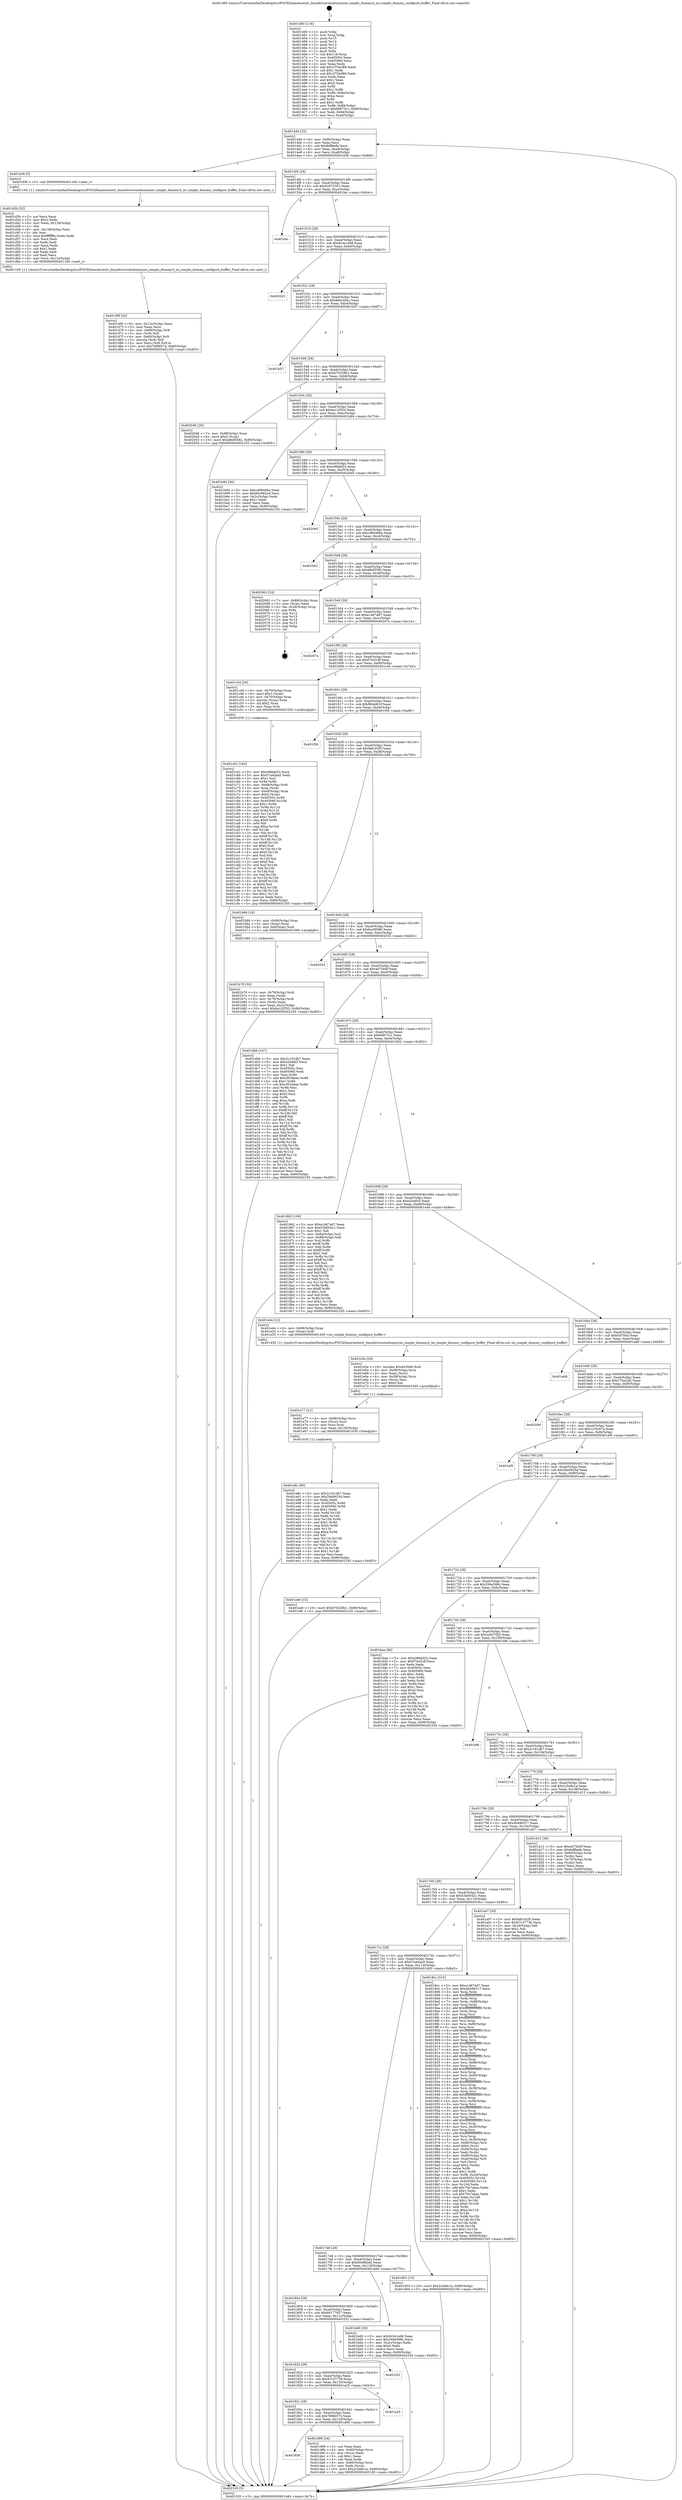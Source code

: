 digraph "0x401460" {
  label = "0x401460 (/mnt/c/Users/mathe/Desktop/tcc/POCII/binaries/extr_linuxdriversiiodummyiio_simple_dummy.h_iio_simple_dummy_configure_buffer_Final-ollvm.out::main(0))"
  labelloc = "t"
  node[shape=record]

  Entry [label="",width=0.3,height=0.3,shape=circle,fillcolor=black,style=filled]
  "0x4014d4" [label="{
     0x4014d4 [32]\l
     | [instrs]\l
     &nbsp;&nbsp;0x4014d4 \<+6\>: mov -0x90(%rbp),%eax\l
     &nbsp;&nbsp;0x4014da \<+2\>: mov %eax,%ecx\l
     &nbsp;&nbsp;0x4014dc \<+6\>: sub $0x8dffaefe,%ecx\l
     &nbsp;&nbsp;0x4014e2 \<+6\>: mov %eax,-0xa4(%rbp)\l
     &nbsp;&nbsp;0x4014e8 \<+6\>: mov %ecx,-0xa8(%rbp)\l
     &nbsp;&nbsp;0x4014ee \<+6\>: je 0000000000401d36 \<main+0x8d6\>\l
  }"]
  "0x401d36" [label="{
     0x401d36 [5]\l
     | [instrs]\l
     &nbsp;&nbsp;0x401d36 \<+5\>: call 0000000000401160 \<next_i\>\l
     | [calls]\l
     &nbsp;&nbsp;0x401160 \{1\} (/mnt/c/Users/mathe/Desktop/tcc/POCII/binaries/extr_linuxdriversiiodummyiio_simple_dummy.h_iio_simple_dummy_configure_buffer_Final-ollvm.out::next_i)\l
  }"]
  "0x4014f4" [label="{
     0x4014f4 [28]\l
     | [instrs]\l
     &nbsp;&nbsp;0x4014f4 \<+5\>: jmp 00000000004014f9 \<main+0x99\>\l
     &nbsp;&nbsp;0x4014f9 \<+6\>: mov -0xa4(%rbp),%eax\l
     &nbsp;&nbsp;0x4014ff \<+5\>: sub $0x92973301,%eax\l
     &nbsp;&nbsp;0x401504 \<+6\>: mov %eax,-0xac(%rbp)\l
     &nbsp;&nbsp;0x40150a \<+6\>: je 0000000000401fac \<main+0xb4c\>\l
  }"]
  Exit [label="",width=0.3,height=0.3,shape=circle,fillcolor=black,style=filled,peripheries=2]
  "0x401fac" [label="{
     0x401fac\l
  }", style=dashed]
  "0x401510" [label="{
     0x401510 [28]\l
     | [instrs]\l
     &nbsp;&nbsp;0x401510 \<+5\>: jmp 0000000000401515 \<main+0xb5\>\l
     &nbsp;&nbsp;0x401515 \<+6\>: mov -0xa4(%rbp),%eax\l
     &nbsp;&nbsp;0x40151b \<+5\>: sub $0x9c3e1e68,%eax\l
     &nbsp;&nbsp;0x401520 \<+6\>: mov %eax,-0xb0(%rbp)\l
     &nbsp;&nbsp;0x401526 \<+6\>: je 0000000000402023 \<main+0xbc3\>\l
  }"]
  "0x401e8c" [label="{
     0x401e8c [90]\l
     | [instrs]\l
     &nbsp;&nbsp;0x401e8c \<+5\>: mov $0x2c161db7,%eax\l
     &nbsp;&nbsp;0x401e91 \<+5\>: mov $0x28a0925d,%esi\l
     &nbsp;&nbsp;0x401e96 \<+2\>: xor %edx,%edx\l
     &nbsp;&nbsp;0x401e98 \<+8\>: mov 0x40505c,%r8d\l
     &nbsp;&nbsp;0x401ea0 \<+8\>: mov 0x405060,%r9d\l
     &nbsp;&nbsp;0x401ea8 \<+3\>: sub $0x1,%edx\l
     &nbsp;&nbsp;0x401eab \<+3\>: mov %r8d,%r10d\l
     &nbsp;&nbsp;0x401eae \<+3\>: add %edx,%r10d\l
     &nbsp;&nbsp;0x401eb1 \<+4\>: imul %r10d,%r8d\l
     &nbsp;&nbsp;0x401eb5 \<+4\>: and $0x1,%r8d\l
     &nbsp;&nbsp;0x401eb9 \<+4\>: cmp $0x0,%r8d\l
     &nbsp;&nbsp;0x401ebd \<+4\>: sete %r11b\l
     &nbsp;&nbsp;0x401ec1 \<+4\>: cmp $0xa,%r9d\l
     &nbsp;&nbsp;0x401ec5 \<+3\>: setl %bl\l
     &nbsp;&nbsp;0x401ec8 \<+3\>: mov %r11b,%r14b\l
     &nbsp;&nbsp;0x401ecb \<+3\>: and %bl,%r14b\l
     &nbsp;&nbsp;0x401ece \<+3\>: xor %bl,%r11b\l
     &nbsp;&nbsp;0x401ed1 \<+3\>: or %r11b,%r14b\l
     &nbsp;&nbsp;0x401ed4 \<+4\>: test $0x1,%r14b\l
     &nbsp;&nbsp;0x401ed8 \<+3\>: cmovne %esi,%eax\l
     &nbsp;&nbsp;0x401edb \<+6\>: mov %eax,-0x90(%rbp)\l
     &nbsp;&nbsp;0x401ee1 \<+5\>: jmp 0000000000402165 \<main+0xd05\>\l
  }"]
  "0x402023" [label="{
     0x402023\l
  }", style=dashed]
  "0x40152c" [label="{
     0x40152c [28]\l
     | [instrs]\l
     &nbsp;&nbsp;0x40152c \<+5\>: jmp 0000000000401531 \<main+0xd1\>\l
     &nbsp;&nbsp;0x401531 \<+6\>: mov -0xa4(%rbp),%eax\l
     &nbsp;&nbsp;0x401537 \<+5\>: sub $0x9ebc29ec,%eax\l
     &nbsp;&nbsp;0x40153c \<+6\>: mov %eax,-0xb4(%rbp)\l
     &nbsp;&nbsp;0x401542 \<+6\>: je 0000000000401b57 \<main+0x6f7\>\l
  }"]
  "0x401e77" [label="{
     0x401e77 [21]\l
     | [instrs]\l
     &nbsp;&nbsp;0x401e77 \<+4\>: mov -0x68(%rbp),%rcx\l
     &nbsp;&nbsp;0x401e7b \<+3\>: mov (%rcx),%rcx\l
     &nbsp;&nbsp;0x401e7e \<+3\>: mov %rcx,%rdi\l
     &nbsp;&nbsp;0x401e81 \<+6\>: mov %eax,-0x130(%rbp)\l
     &nbsp;&nbsp;0x401e87 \<+5\>: call 0000000000401030 \<free@plt\>\l
     | [calls]\l
     &nbsp;&nbsp;0x401030 \{1\} (unknown)\l
  }"]
  "0x401b57" [label="{
     0x401b57\l
  }", style=dashed]
  "0x401548" [label="{
     0x401548 [28]\l
     | [instrs]\l
     &nbsp;&nbsp;0x401548 \<+5\>: jmp 000000000040154d \<main+0xed\>\l
     &nbsp;&nbsp;0x40154d \<+6\>: mov -0xa4(%rbp),%eax\l
     &nbsp;&nbsp;0x401553 \<+5\>: sub $0xb70329b1,%eax\l
     &nbsp;&nbsp;0x401558 \<+6\>: mov %eax,-0xb8(%rbp)\l
     &nbsp;&nbsp;0x40155e \<+6\>: je 0000000000402046 \<main+0xbe6\>\l
  }"]
  "0x401e5a" [label="{
     0x401e5a [29]\l
     | [instrs]\l
     &nbsp;&nbsp;0x401e5a \<+10\>: movabs $0x4030d6,%rdi\l
     &nbsp;&nbsp;0x401e64 \<+4\>: mov -0x58(%rbp),%rcx\l
     &nbsp;&nbsp;0x401e68 \<+2\>: mov %eax,(%rcx)\l
     &nbsp;&nbsp;0x401e6a \<+4\>: mov -0x58(%rbp),%rcx\l
     &nbsp;&nbsp;0x401e6e \<+2\>: mov (%rcx),%esi\l
     &nbsp;&nbsp;0x401e70 \<+2\>: mov $0x0,%al\l
     &nbsp;&nbsp;0x401e72 \<+5\>: call 0000000000401040 \<printf@plt\>\l
     | [calls]\l
     &nbsp;&nbsp;0x401040 \{1\} (unknown)\l
  }"]
  "0x402046" [label="{
     0x402046 [28]\l
     | [instrs]\l
     &nbsp;&nbsp;0x402046 \<+7\>: mov -0x88(%rbp),%rax\l
     &nbsp;&nbsp;0x40204d \<+6\>: movl $0x0,(%rax)\l
     &nbsp;&nbsp;0x402053 \<+10\>: movl $0xd8ef5582,-0x90(%rbp)\l
     &nbsp;&nbsp;0x40205d \<+5\>: jmp 0000000000402165 \<main+0xd05\>\l
  }"]
  "0x401564" [label="{
     0x401564 [28]\l
     | [instrs]\l
     &nbsp;&nbsp;0x401564 \<+5\>: jmp 0000000000401569 \<main+0x109\>\l
     &nbsp;&nbsp;0x401569 \<+6\>: mov -0xa4(%rbp),%eax\l
     &nbsp;&nbsp;0x40156f \<+5\>: sub $0xba12f353,%eax\l
     &nbsp;&nbsp;0x401574 \<+6\>: mov %eax,-0xbc(%rbp)\l
     &nbsp;&nbsp;0x40157a \<+6\>: je 0000000000401b94 \<main+0x734\>\l
  }"]
  "0x401858" [label="{
     0x401858\l
  }", style=dashed]
  "0x401b94" [label="{
     0x401b94 [30]\l
     | [instrs]\l
     &nbsp;&nbsp;0x401b94 \<+5\>: mov $0xcd96486a,%eax\l
     &nbsp;&nbsp;0x401b99 \<+5\>: mov $0x60c882a4,%ecx\l
     &nbsp;&nbsp;0x401b9e \<+3\>: mov -0x2c(%rbp),%edx\l
     &nbsp;&nbsp;0x401ba1 \<+3\>: cmp $0x1,%edx\l
     &nbsp;&nbsp;0x401ba4 \<+3\>: cmovl %ecx,%eax\l
     &nbsp;&nbsp;0x401ba7 \<+6\>: mov %eax,-0x90(%rbp)\l
     &nbsp;&nbsp;0x401bad \<+5\>: jmp 0000000000402165 \<main+0xd05\>\l
  }"]
  "0x401580" [label="{
     0x401580 [28]\l
     | [instrs]\l
     &nbsp;&nbsp;0x401580 \<+5\>: jmp 0000000000401585 \<main+0x125\>\l
     &nbsp;&nbsp;0x401585 \<+6\>: mov -0xa4(%rbp),%eax\l
     &nbsp;&nbsp;0x40158b \<+5\>: sub $0xc96bbf23,%eax\l
     &nbsp;&nbsp;0x401590 \<+6\>: mov %eax,-0xc0(%rbp)\l
     &nbsp;&nbsp;0x401596 \<+6\>: je 00000000004020e0 \<main+0xc80\>\l
  }"]
  "0x401d99" [label="{
     0x401d99 [34]\l
     | [instrs]\l
     &nbsp;&nbsp;0x401d99 \<+2\>: xor %eax,%eax\l
     &nbsp;&nbsp;0x401d9b \<+4\>: mov -0x60(%rbp),%rcx\l
     &nbsp;&nbsp;0x401d9f \<+2\>: mov (%rcx),%edx\l
     &nbsp;&nbsp;0x401da1 \<+3\>: sub $0x1,%eax\l
     &nbsp;&nbsp;0x401da4 \<+2\>: sub %eax,%edx\l
     &nbsp;&nbsp;0x401da6 \<+4\>: mov -0x60(%rbp),%rcx\l
     &nbsp;&nbsp;0x401daa \<+2\>: mov %edx,(%rcx)\l
     &nbsp;&nbsp;0x401dac \<+10\>: movl $0x2c5a8c1a,-0x90(%rbp)\l
     &nbsp;&nbsp;0x401db6 \<+5\>: jmp 0000000000402165 \<main+0xd05\>\l
  }"]
  "0x4020e0" [label="{
     0x4020e0\l
  }", style=dashed]
  "0x40159c" [label="{
     0x40159c [28]\l
     | [instrs]\l
     &nbsp;&nbsp;0x40159c \<+5\>: jmp 00000000004015a1 \<main+0x141\>\l
     &nbsp;&nbsp;0x4015a1 \<+6\>: mov -0xa4(%rbp),%eax\l
     &nbsp;&nbsp;0x4015a7 \<+5\>: sub $0xcd96486a,%eax\l
     &nbsp;&nbsp;0x4015ac \<+6\>: mov %eax,-0xc4(%rbp)\l
     &nbsp;&nbsp;0x4015b2 \<+6\>: je 0000000000401bb2 \<main+0x752\>\l
  }"]
  "0x40183c" [label="{
     0x40183c [28]\l
     | [instrs]\l
     &nbsp;&nbsp;0x40183c \<+5\>: jmp 0000000000401841 \<main+0x3e1\>\l
     &nbsp;&nbsp;0x401841 \<+6\>: mov -0xa4(%rbp),%eax\l
     &nbsp;&nbsp;0x401847 \<+5\>: sub $0x76f66574,%eax\l
     &nbsp;&nbsp;0x40184c \<+6\>: mov %eax,-0x124(%rbp)\l
     &nbsp;&nbsp;0x401852 \<+6\>: je 0000000000401d99 \<main+0x939\>\l
  }"]
  "0x401bb2" [label="{
     0x401bb2\l
  }", style=dashed]
  "0x4015b8" [label="{
     0x4015b8 [28]\l
     | [instrs]\l
     &nbsp;&nbsp;0x4015b8 \<+5\>: jmp 00000000004015bd \<main+0x15d\>\l
     &nbsp;&nbsp;0x4015bd \<+6\>: mov -0xa4(%rbp),%eax\l
     &nbsp;&nbsp;0x4015c3 \<+5\>: sub $0xd8ef5582,%eax\l
     &nbsp;&nbsp;0x4015c8 \<+6\>: mov %eax,-0xc8(%rbp)\l
     &nbsp;&nbsp;0x4015ce \<+6\>: je 0000000000402062 \<main+0xc02\>\l
  }"]
  "0x401a25" [label="{
     0x401a25\l
  }", style=dashed]
  "0x402062" [label="{
     0x402062 [24]\l
     | [instrs]\l
     &nbsp;&nbsp;0x402062 \<+7\>: mov -0x88(%rbp),%rax\l
     &nbsp;&nbsp;0x402069 \<+2\>: mov (%rax),%eax\l
     &nbsp;&nbsp;0x40206b \<+4\>: lea -0x28(%rbp),%rsp\l
     &nbsp;&nbsp;0x40206f \<+1\>: pop %rbx\l
     &nbsp;&nbsp;0x402070 \<+2\>: pop %r12\l
     &nbsp;&nbsp;0x402072 \<+2\>: pop %r13\l
     &nbsp;&nbsp;0x402074 \<+2\>: pop %r14\l
     &nbsp;&nbsp;0x402076 \<+2\>: pop %r15\l
     &nbsp;&nbsp;0x402078 \<+1\>: pop %rbp\l
     &nbsp;&nbsp;0x402079 \<+1\>: ret\l
  }"]
  "0x4015d4" [label="{
     0x4015d4 [28]\l
     | [instrs]\l
     &nbsp;&nbsp;0x4015d4 \<+5\>: jmp 00000000004015d9 \<main+0x179\>\l
     &nbsp;&nbsp;0x4015d9 \<+6\>: mov -0xa4(%rbp),%eax\l
     &nbsp;&nbsp;0x4015df \<+5\>: sub $0xe1d67a67,%eax\l
     &nbsp;&nbsp;0x4015e4 \<+6\>: mov %eax,-0xcc(%rbp)\l
     &nbsp;&nbsp;0x4015ea \<+6\>: je 000000000040207a \<main+0xc1a\>\l
  }"]
  "0x401820" [label="{
     0x401820 [28]\l
     | [instrs]\l
     &nbsp;&nbsp;0x401820 \<+5\>: jmp 0000000000401825 \<main+0x3c5\>\l
     &nbsp;&nbsp;0x401825 \<+6\>: mov -0xa4(%rbp),%eax\l
     &nbsp;&nbsp;0x40182b \<+5\>: sub $0x67c3773b,%eax\l
     &nbsp;&nbsp;0x401830 \<+6\>: mov %eax,-0x120(%rbp)\l
     &nbsp;&nbsp;0x401836 \<+6\>: je 0000000000401a25 \<main+0x5c5\>\l
  }"]
  "0x40207a" [label="{
     0x40207a\l
  }", style=dashed]
  "0x4015f0" [label="{
     0x4015f0 [28]\l
     | [instrs]\l
     &nbsp;&nbsp;0x4015f0 \<+5\>: jmp 00000000004015f5 \<main+0x195\>\l
     &nbsp;&nbsp;0x4015f5 \<+6\>: mov -0xa4(%rbp),%eax\l
     &nbsp;&nbsp;0x4015fb \<+5\>: sub $0xf74cf1df,%eax\l
     &nbsp;&nbsp;0x401600 \<+6\>: mov %eax,-0xd0(%rbp)\l
     &nbsp;&nbsp;0x401606 \<+6\>: je 0000000000401c44 \<main+0x7e4\>\l
  }"]
  "0x401f32" [label="{
     0x401f32\l
  }", style=dashed]
  "0x401c44" [label="{
     0x401c44 [29]\l
     | [instrs]\l
     &nbsp;&nbsp;0x401c44 \<+4\>: mov -0x70(%rbp),%rax\l
     &nbsp;&nbsp;0x401c48 \<+6\>: movl $0x1,(%rax)\l
     &nbsp;&nbsp;0x401c4e \<+4\>: mov -0x70(%rbp),%rax\l
     &nbsp;&nbsp;0x401c52 \<+3\>: movslq (%rax),%rax\l
     &nbsp;&nbsp;0x401c55 \<+4\>: shl $0x2,%rax\l
     &nbsp;&nbsp;0x401c59 \<+3\>: mov %rax,%rdi\l
     &nbsp;&nbsp;0x401c5c \<+5\>: call 0000000000401050 \<malloc@plt\>\l
     | [calls]\l
     &nbsp;&nbsp;0x401050 \{1\} (unknown)\l
  }"]
  "0x40160c" [label="{
     0x40160c [28]\l
     | [instrs]\l
     &nbsp;&nbsp;0x40160c \<+5\>: jmp 0000000000401611 \<main+0x1b1\>\l
     &nbsp;&nbsp;0x401611 \<+6\>: mov -0xa4(%rbp),%eax\l
     &nbsp;&nbsp;0x401617 \<+5\>: sub $0xf844d61f,%eax\l
     &nbsp;&nbsp;0x40161c \<+6\>: mov %eax,-0xd4(%rbp)\l
     &nbsp;&nbsp;0x401622 \<+6\>: je 0000000000401f56 \<main+0xaf6\>\l
  }"]
  "0x401d6f" [label="{
     0x401d6f [42]\l
     | [instrs]\l
     &nbsp;&nbsp;0x401d6f \<+6\>: mov -0x12c(%rbp),%ecx\l
     &nbsp;&nbsp;0x401d75 \<+3\>: imul %eax,%ecx\l
     &nbsp;&nbsp;0x401d78 \<+4\>: mov -0x68(%rbp),%r8\l
     &nbsp;&nbsp;0x401d7c \<+3\>: mov (%r8),%r8\l
     &nbsp;&nbsp;0x401d7f \<+4\>: mov -0x60(%rbp),%r9\l
     &nbsp;&nbsp;0x401d83 \<+3\>: movslq (%r9),%r9\l
     &nbsp;&nbsp;0x401d86 \<+4\>: mov %ecx,(%r8,%r9,4)\l
     &nbsp;&nbsp;0x401d8a \<+10\>: movl $0x76f66574,-0x90(%rbp)\l
     &nbsp;&nbsp;0x401d94 \<+5\>: jmp 0000000000402165 \<main+0xd05\>\l
  }"]
  "0x401f56" [label="{
     0x401f56\l
  }", style=dashed]
  "0x401628" [label="{
     0x401628 [28]\l
     | [instrs]\l
     &nbsp;&nbsp;0x401628 \<+5\>: jmp 000000000040162d \<main+0x1cd\>\l
     &nbsp;&nbsp;0x40162d \<+6\>: mov -0xa4(%rbp),%eax\l
     &nbsp;&nbsp;0x401633 \<+5\>: sub $0xfa8162f5,%eax\l
     &nbsp;&nbsp;0x401638 \<+6\>: mov %eax,-0xd8(%rbp)\l
     &nbsp;&nbsp;0x40163e \<+6\>: je 0000000000401b66 \<main+0x706\>\l
  }"]
  "0x401d3b" [label="{
     0x401d3b [52]\l
     | [instrs]\l
     &nbsp;&nbsp;0x401d3b \<+2\>: xor %ecx,%ecx\l
     &nbsp;&nbsp;0x401d3d \<+5\>: mov $0x2,%edx\l
     &nbsp;&nbsp;0x401d42 \<+6\>: mov %edx,-0x128(%rbp)\l
     &nbsp;&nbsp;0x401d48 \<+1\>: cltd\l
     &nbsp;&nbsp;0x401d49 \<+6\>: mov -0x128(%rbp),%esi\l
     &nbsp;&nbsp;0x401d4f \<+2\>: idiv %esi\l
     &nbsp;&nbsp;0x401d51 \<+6\>: imul $0xfffffffe,%edx,%edx\l
     &nbsp;&nbsp;0x401d57 \<+2\>: mov %ecx,%edi\l
     &nbsp;&nbsp;0x401d59 \<+2\>: sub %edx,%edi\l
     &nbsp;&nbsp;0x401d5b \<+2\>: mov %ecx,%edx\l
     &nbsp;&nbsp;0x401d5d \<+3\>: sub $0x1,%edx\l
     &nbsp;&nbsp;0x401d60 \<+2\>: add %edx,%edi\l
     &nbsp;&nbsp;0x401d62 \<+2\>: sub %edi,%ecx\l
     &nbsp;&nbsp;0x401d64 \<+6\>: mov %ecx,-0x12c(%rbp)\l
     &nbsp;&nbsp;0x401d6a \<+5\>: call 0000000000401160 \<next_i\>\l
     | [calls]\l
     &nbsp;&nbsp;0x401160 \{1\} (/mnt/c/Users/mathe/Desktop/tcc/POCII/binaries/extr_linuxdriversiiodummyiio_simple_dummy.h_iio_simple_dummy_configure_buffer_Final-ollvm.out::next_i)\l
  }"]
  "0x401b66" [label="{
     0x401b66 [16]\l
     | [instrs]\l
     &nbsp;&nbsp;0x401b66 \<+4\>: mov -0x80(%rbp),%rax\l
     &nbsp;&nbsp;0x401b6a \<+3\>: mov (%rax),%rax\l
     &nbsp;&nbsp;0x401b6d \<+4\>: mov 0x8(%rax),%rdi\l
     &nbsp;&nbsp;0x401b71 \<+5\>: call 0000000000401060 \<atoi@plt\>\l
     | [calls]\l
     &nbsp;&nbsp;0x401060 \{1\} (unknown)\l
  }"]
  "0x401644" [label="{
     0x401644 [28]\l
     | [instrs]\l
     &nbsp;&nbsp;0x401644 \<+5\>: jmp 0000000000401649 \<main+0x1e9\>\l
     &nbsp;&nbsp;0x401649 \<+6\>: mov -0xa4(%rbp),%eax\l
     &nbsp;&nbsp;0x40164f \<+5\>: sub $0xfca5959b,%eax\l
     &nbsp;&nbsp;0x401654 \<+6\>: mov %eax,-0xdc(%rbp)\l
     &nbsp;&nbsp;0x40165a \<+6\>: je 0000000000402032 \<main+0xbd2\>\l
  }"]
  "0x401c61" [label="{
     0x401c61 [162]\l
     | [instrs]\l
     &nbsp;&nbsp;0x401c61 \<+5\>: mov $0xc96bbf23,%ecx\l
     &nbsp;&nbsp;0x401c66 \<+5\>: mov $0x57a40aa5,%edx\l
     &nbsp;&nbsp;0x401c6b \<+3\>: mov $0x1,%sil\l
     &nbsp;&nbsp;0x401c6e \<+3\>: xor %r8d,%r8d\l
     &nbsp;&nbsp;0x401c71 \<+4\>: mov -0x68(%rbp),%rdi\l
     &nbsp;&nbsp;0x401c75 \<+3\>: mov %rax,(%rdi)\l
     &nbsp;&nbsp;0x401c78 \<+4\>: mov -0x60(%rbp),%rax\l
     &nbsp;&nbsp;0x401c7c \<+6\>: movl $0x0,(%rax)\l
     &nbsp;&nbsp;0x401c82 \<+8\>: mov 0x40505c,%r9d\l
     &nbsp;&nbsp;0x401c8a \<+8\>: mov 0x405060,%r10d\l
     &nbsp;&nbsp;0x401c92 \<+4\>: sub $0x1,%r8d\l
     &nbsp;&nbsp;0x401c96 \<+3\>: mov %r9d,%r11d\l
     &nbsp;&nbsp;0x401c99 \<+3\>: add %r8d,%r11d\l
     &nbsp;&nbsp;0x401c9c \<+4\>: imul %r11d,%r9d\l
     &nbsp;&nbsp;0x401ca0 \<+4\>: and $0x1,%r9d\l
     &nbsp;&nbsp;0x401ca4 \<+4\>: cmp $0x0,%r9d\l
     &nbsp;&nbsp;0x401ca8 \<+3\>: sete %bl\l
     &nbsp;&nbsp;0x401cab \<+4\>: cmp $0xa,%r10d\l
     &nbsp;&nbsp;0x401caf \<+4\>: setl %r14b\l
     &nbsp;&nbsp;0x401cb3 \<+3\>: mov %bl,%r15b\l
     &nbsp;&nbsp;0x401cb6 \<+4\>: xor $0xff,%r15b\l
     &nbsp;&nbsp;0x401cba \<+3\>: mov %r14b,%r12b\l
     &nbsp;&nbsp;0x401cbd \<+4\>: xor $0xff,%r12b\l
     &nbsp;&nbsp;0x401cc1 \<+4\>: xor $0x0,%sil\l
     &nbsp;&nbsp;0x401cc5 \<+3\>: mov %r15b,%r13b\l
     &nbsp;&nbsp;0x401cc8 \<+4\>: and $0x0,%r13b\l
     &nbsp;&nbsp;0x401ccc \<+3\>: and %sil,%bl\l
     &nbsp;&nbsp;0x401ccf \<+3\>: mov %r12b,%al\l
     &nbsp;&nbsp;0x401cd2 \<+2\>: and $0x0,%al\l
     &nbsp;&nbsp;0x401cd4 \<+3\>: and %sil,%r14b\l
     &nbsp;&nbsp;0x401cd7 \<+3\>: or %bl,%r13b\l
     &nbsp;&nbsp;0x401cda \<+3\>: or %r14b,%al\l
     &nbsp;&nbsp;0x401cdd \<+3\>: xor %al,%r13b\l
     &nbsp;&nbsp;0x401ce0 \<+3\>: or %r12b,%r15b\l
     &nbsp;&nbsp;0x401ce3 \<+4\>: xor $0xff,%r15b\l
     &nbsp;&nbsp;0x401ce7 \<+4\>: or $0x0,%sil\l
     &nbsp;&nbsp;0x401ceb \<+3\>: and %sil,%r15b\l
     &nbsp;&nbsp;0x401cee \<+3\>: or %r15b,%r13b\l
     &nbsp;&nbsp;0x401cf1 \<+4\>: test $0x1,%r13b\l
     &nbsp;&nbsp;0x401cf5 \<+3\>: cmovne %edx,%ecx\l
     &nbsp;&nbsp;0x401cf8 \<+6\>: mov %ecx,-0x90(%rbp)\l
     &nbsp;&nbsp;0x401cfe \<+5\>: jmp 0000000000402165 \<main+0xd05\>\l
  }"]
  "0x402032" [label="{
     0x402032\l
  }", style=dashed]
  "0x401660" [label="{
     0x401660 [28]\l
     | [instrs]\l
     &nbsp;&nbsp;0x401660 \<+5\>: jmp 0000000000401665 \<main+0x205\>\l
     &nbsp;&nbsp;0x401665 \<+6\>: mov -0xa4(%rbp),%eax\l
     &nbsp;&nbsp;0x40166b \<+5\>: sub $0x4d75b0f,%eax\l
     &nbsp;&nbsp;0x401670 \<+6\>: mov %eax,-0xe0(%rbp)\l
     &nbsp;&nbsp;0x401676 \<+6\>: je 0000000000401dbb \<main+0x95b\>\l
  }"]
  "0x401804" [label="{
     0x401804 [28]\l
     | [instrs]\l
     &nbsp;&nbsp;0x401804 \<+5\>: jmp 0000000000401809 \<main+0x3a9\>\l
     &nbsp;&nbsp;0x401809 \<+6\>: mov -0xa4(%rbp),%eax\l
     &nbsp;&nbsp;0x40180f \<+5\>: sub $0x66177927,%eax\l
     &nbsp;&nbsp;0x401814 \<+6\>: mov %eax,-0x11c(%rbp)\l
     &nbsp;&nbsp;0x40181a \<+6\>: je 0000000000401f32 \<main+0xad2\>\l
  }"]
  "0x401dbb" [label="{
     0x401dbb [147]\l
     | [instrs]\l
     &nbsp;&nbsp;0x401dbb \<+5\>: mov $0x2c161db7,%eax\l
     &nbsp;&nbsp;0x401dc0 \<+5\>: mov $0xe2b4fa5,%ecx\l
     &nbsp;&nbsp;0x401dc5 \<+2\>: mov $0x1,%dl\l
     &nbsp;&nbsp;0x401dc7 \<+7\>: mov 0x40505c,%esi\l
     &nbsp;&nbsp;0x401dce \<+7\>: mov 0x405060,%edi\l
     &nbsp;&nbsp;0x401dd5 \<+3\>: mov %esi,%r8d\l
     &nbsp;&nbsp;0x401dd8 \<+7\>: add $0xcf53deee,%r8d\l
     &nbsp;&nbsp;0x401ddf \<+4\>: sub $0x1,%r8d\l
     &nbsp;&nbsp;0x401de3 \<+7\>: sub $0xcf53deee,%r8d\l
     &nbsp;&nbsp;0x401dea \<+4\>: imul %r8d,%esi\l
     &nbsp;&nbsp;0x401dee \<+3\>: and $0x1,%esi\l
     &nbsp;&nbsp;0x401df1 \<+3\>: cmp $0x0,%esi\l
     &nbsp;&nbsp;0x401df4 \<+4\>: sete %r9b\l
     &nbsp;&nbsp;0x401df8 \<+3\>: cmp $0xa,%edi\l
     &nbsp;&nbsp;0x401dfb \<+4\>: setl %r10b\l
     &nbsp;&nbsp;0x401dff \<+3\>: mov %r9b,%r11b\l
     &nbsp;&nbsp;0x401e02 \<+4\>: xor $0xff,%r11b\l
     &nbsp;&nbsp;0x401e06 \<+3\>: mov %r10b,%bl\l
     &nbsp;&nbsp;0x401e09 \<+3\>: xor $0xff,%bl\l
     &nbsp;&nbsp;0x401e0c \<+3\>: xor $0x1,%dl\l
     &nbsp;&nbsp;0x401e0f \<+3\>: mov %r11b,%r14b\l
     &nbsp;&nbsp;0x401e12 \<+4\>: and $0xff,%r14b\l
     &nbsp;&nbsp;0x401e16 \<+3\>: and %dl,%r9b\l
     &nbsp;&nbsp;0x401e19 \<+3\>: mov %bl,%r15b\l
     &nbsp;&nbsp;0x401e1c \<+4\>: and $0xff,%r15b\l
     &nbsp;&nbsp;0x401e20 \<+3\>: and %dl,%r10b\l
     &nbsp;&nbsp;0x401e23 \<+3\>: or %r9b,%r14b\l
     &nbsp;&nbsp;0x401e26 \<+3\>: or %r10b,%r15b\l
     &nbsp;&nbsp;0x401e29 \<+3\>: xor %r15b,%r14b\l
     &nbsp;&nbsp;0x401e2c \<+3\>: or %bl,%r11b\l
     &nbsp;&nbsp;0x401e2f \<+4\>: xor $0xff,%r11b\l
     &nbsp;&nbsp;0x401e33 \<+3\>: or $0x1,%dl\l
     &nbsp;&nbsp;0x401e36 \<+3\>: and %dl,%r11b\l
     &nbsp;&nbsp;0x401e39 \<+3\>: or %r11b,%r14b\l
     &nbsp;&nbsp;0x401e3c \<+4\>: test $0x1,%r14b\l
     &nbsp;&nbsp;0x401e40 \<+3\>: cmovne %ecx,%eax\l
     &nbsp;&nbsp;0x401e43 \<+6\>: mov %eax,-0x90(%rbp)\l
     &nbsp;&nbsp;0x401e49 \<+5\>: jmp 0000000000402165 \<main+0xd05\>\l
  }"]
  "0x40167c" [label="{
     0x40167c [28]\l
     | [instrs]\l
     &nbsp;&nbsp;0x40167c \<+5\>: jmp 0000000000401681 \<main+0x221\>\l
     &nbsp;&nbsp;0x401681 \<+6\>: mov -0xa4(%rbp),%eax\l
     &nbsp;&nbsp;0x401687 \<+5\>: sub $0x66873c1,%eax\l
     &nbsp;&nbsp;0x40168c \<+6\>: mov %eax,-0xe4(%rbp)\l
     &nbsp;&nbsp;0x401692 \<+6\>: je 0000000000401862 \<main+0x402\>\l
  }"]
  "0x401bd0" [label="{
     0x401bd0 [30]\l
     | [instrs]\l
     &nbsp;&nbsp;0x401bd0 \<+5\>: mov $0x9c3e1e68,%eax\l
     &nbsp;&nbsp;0x401bd5 \<+5\>: mov $0x294e598c,%ecx\l
     &nbsp;&nbsp;0x401bda \<+3\>: mov -0x2c(%rbp),%edx\l
     &nbsp;&nbsp;0x401bdd \<+3\>: cmp $0x0,%edx\l
     &nbsp;&nbsp;0x401be0 \<+3\>: cmove %ecx,%eax\l
     &nbsp;&nbsp;0x401be3 \<+6\>: mov %eax,-0x90(%rbp)\l
     &nbsp;&nbsp;0x401be9 \<+5\>: jmp 0000000000402165 \<main+0xd05\>\l
  }"]
  "0x401862" [label="{
     0x401862 [106]\l
     | [instrs]\l
     &nbsp;&nbsp;0x401862 \<+5\>: mov $0xe1d67a67,%eax\l
     &nbsp;&nbsp;0x401867 \<+5\>: mov $0x53b00421,%ecx\l
     &nbsp;&nbsp;0x40186c \<+2\>: mov $0x1,%dl\l
     &nbsp;&nbsp;0x40186e \<+7\>: mov -0x8a(%rbp),%sil\l
     &nbsp;&nbsp;0x401875 \<+7\>: mov -0x89(%rbp),%dil\l
     &nbsp;&nbsp;0x40187c \<+3\>: mov %sil,%r8b\l
     &nbsp;&nbsp;0x40187f \<+4\>: xor $0xff,%r8b\l
     &nbsp;&nbsp;0x401883 \<+3\>: mov %dil,%r9b\l
     &nbsp;&nbsp;0x401886 \<+4\>: xor $0xff,%r9b\l
     &nbsp;&nbsp;0x40188a \<+3\>: xor $0x1,%dl\l
     &nbsp;&nbsp;0x40188d \<+3\>: mov %r8b,%r10b\l
     &nbsp;&nbsp;0x401890 \<+4\>: and $0xff,%r10b\l
     &nbsp;&nbsp;0x401894 \<+3\>: and %dl,%sil\l
     &nbsp;&nbsp;0x401897 \<+3\>: mov %r9b,%r11b\l
     &nbsp;&nbsp;0x40189a \<+4\>: and $0xff,%r11b\l
     &nbsp;&nbsp;0x40189e \<+3\>: and %dl,%dil\l
     &nbsp;&nbsp;0x4018a1 \<+3\>: or %sil,%r10b\l
     &nbsp;&nbsp;0x4018a4 \<+3\>: or %dil,%r11b\l
     &nbsp;&nbsp;0x4018a7 \<+3\>: xor %r11b,%r10b\l
     &nbsp;&nbsp;0x4018aa \<+3\>: or %r9b,%r8b\l
     &nbsp;&nbsp;0x4018ad \<+4\>: xor $0xff,%r8b\l
     &nbsp;&nbsp;0x4018b1 \<+3\>: or $0x1,%dl\l
     &nbsp;&nbsp;0x4018b4 \<+3\>: and %dl,%r8b\l
     &nbsp;&nbsp;0x4018b7 \<+3\>: or %r8b,%r10b\l
     &nbsp;&nbsp;0x4018ba \<+4\>: test $0x1,%r10b\l
     &nbsp;&nbsp;0x4018be \<+3\>: cmovne %ecx,%eax\l
     &nbsp;&nbsp;0x4018c1 \<+6\>: mov %eax,-0x90(%rbp)\l
     &nbsp;&nbsp;0x4018c7 \<+5\>: jmp 0000000000402165 \<main+0xd05\>\l
  }"]
  "0x401698" [label="{
     0x401698 [28]\l
     | [instrs]\l
     &nbsp;&nbsp;0x401698 \<+5\>: jmp 000000000040169d \<main+0x23d\>\l
     &nbsp;&nbsp;0x40169d \<+6\>: mov -0xa4(%rbp),%eax\l
     &nbsp;&nbsp;0x4016a3 \<+5\>: sub $0xe2b4fa5,%eax\l
     &nbsp;&nbsp;0x4016a8 \<+6\>: mov %eax,-0xe8(%rbp)\l
     &nbsp;&nbsp;0x4016ae \<+6\>: je 0000000000401e4e \<main+0x9ee\>\l
  }"]
  "0x402165" [label="{
     0x402165 [5]\l
     | [instrs]\l
     &nbsp;&nbsp;0x402165 \<+5\>: jmp 00000000004014d4 \<main+0x74\>\l
  }"]
  "0x401460" [label="{
     0x401460 [116]\l
     | [instrs]\l
     &nbsp;&nbsp;0x401460 \<+1\>: push %rbp\l
     &nbsp;&nbsp;0x401461 \<+3\>: mov %rsp,%rbp\l
     &nbsp;&nbsp;0x401464 \<+2\>: push %r15\l
     &nbsp;&nbsp;0x401466 \<+2\>: push %r14\l
     &nbsp;&nbsp;0x401468 \<+2\>: push %r13\l
     &nbsp;&nbsp;0x40146a \<+2\>: push %r12\l
     &nbsp;&nbsp;0x40146c \<+1\>: push %rbx\l
     &nbsp;&nbsp;0x40146d \<+7\>: sub $0x118,%rsp\l
     &nbsp;&nbsp;0x401474 \<+7\>: mov 0x40505c,%eax\l
     &nbsp;&nbsp;0x40147b \<+7\>: mov 0x405060,%ecx\l
     &nbsp;&nbsp;0x401482 \<+2\>: mov %eax,%edx\l
     &nbsp;&nbsp;0x401484 \<+6\>: add $0x1f70a389,%edx\l
     &nbsp;&nbsp;0x40148a \<+3\>: sub $0x1,%edx\l
     &nbsp;&nbsp;0x40148d \<+6\>: sub $0x1f70a389,%edx\l
     &nbsp;&nbsp;0x401493 \<+3\>: imul %edx,%eax\l
     &nbsp;&nbsp;0x401496 \<+3\>: and $0x1,%eax\l
     &nbsp;&nbsp;0x401499 \<+3\>: cmp $0x0,%eax\l
     &nbsp;&nbsp;0x40149c \<+4\>: sete %r8b\l
     &nbsp;&nbsp;0x4014a0 \<+4\>: and $0x1,%r8b\l
     &nbsp;&nbsp;0x4014a4 \<+7\>: mov %r8b,-0x8a(%rbp)\l
     &nbsp;&nbsp;0x4014ab \<+3\>: cmp $0xa,%ecx\l
     &nbsp;&nbsp;0x4014ae \<+4\>: setl %r8b\l
     &nbsp;&nbsp;0x4014b2 \<+4\>: and $0x1,%r8b\l
     &nbsp;&nbsp;0x4014b6 \<+7\>: mov %r8b,-0x89(%rbp)\l
     &nbsp;&nbsp;0x4014bd \<+10\>: movl $0x66873c1,-0x90(%rbp)\l
     &nbsp;&nbsp;0x4014c7 \<+6\>: mov %edi,-0x94(%rbp)\l
     &nbsp;&nbsp;0x4014cd \<+7\>: mov %rsi,-0xa0(%rbp)\l
  }"]
  "0x4017e8" [label="{
     0x4017e8 [28]\l
     | [instrs]\l
     &nbsp;&nbsp;0x4017e8 \<+5\>: jmp 00000000004017ed \<main+0x38d\>\l
     &nbsp;&nbsp;0x4017ed \<+6\>: mov -0xa4(%rbp),%eax\l
     &nbsp;&nbsp;0x4017f3 \<+5\>: sub $0x60c882a4,%eax\l
     &nbsp;&nbsp;0x4017f8 \<+6\>: mov %eax,-0x118(%rbp)\l
     &nbsp;&nbsp;0x4017fe \<+6\>: je 0000000000401bd0 \<main+0x770\>\l
  }"]
  "0x401e4e" [label="{
     0x401e4e [12]\l
     | [instrs]\l
     &nbsp;&nbsp;0x401e4e \<+4\>: mov -0x68(%rbp),%rax\l
     &nbsp;&nbsp;0x401e52 \<+3\>: mov (%rax),%rdi\l
     &nbsp;&nbsp;0x401e55 \<+5\>: call 0000000000401450 \<iio_simple_dummy_configure_buffer\>\l
     | [calls]\l
     &nbsp;&nbsp;0x401450 \{1\} (/mnt/c/Users/mathe/Desktop/tcc/POCII/binaries/extr_linuxdriversiiodummyiio_simple_dummy.h_iio_simple_dummy_configure_buffer_Final-ollvm.out::iio_simple_dummy_configure_buffer)\l
  }"]
  "0x4016b4" [label="{
     0x4016b4 [28]\l
     | [instrs]\l
     &nbsp;&nbsp;0x4016b4 \<+5\>: jmp 00000000004016b9 \<main+0x259\>\l
     &nbsp;&nbsp;0x4016b9 \<+6\>: mov -0xa4(%rbp),%eax\l
     &nbsp;&nbsp;0x4016bf \<+5\>: sub $0xfcd700a,%eax\l
     &nbsp;&nbsp;0x4016c4 \<+6\>: mov %eax,-0xec(%rbp)\l
     &nbsp;&nbsp;0x4016ca \<+6\>: je 0000000000401ab8 \<main+0x658\>\l
  }"]
  "0x401d03" [label="{
     0x401d03 [15]\l
     | [instrs]\l
     &nbsp;&nbsp;0x401d03 \<+10\>: movl $0x2c5a8c1a,-0x90(%rbp)\l
     &nbsp;&nbsp;0x401d0d \<+5\>: jmp 0000000000402165 \<main+0xd05\>\l
  }"]
  "0x401ab8" [label="{
     0x401ab8\l
  }", style=dashed]
  "0x4016d0" [label="{
     0x4016d0 [28]\l
     | [instrs]\l
     &nbsp;&nbsp;0x4016d0 \<+5\>: jmp 00000000004016d5 \<main+0x275\>\l
     &nbsp;&nbsp;0x4016d5 \<+6\>: mov -0xa4(%rbp),%eax\l
     &nbsp;&nbsp;0x4016db \<+5\>: sub $0x175a22fc,%eax\l
     &nbsp;&nbsp;0x4016e0 \<+6\>: mov %eax,-0xf0(%rbp)\l
     &nbsp;&nbsp;0x4016e6 \<+6\>: je 00000000004020bf \<main+0xc5f\>\l
  }"]
  "0x401b76" [label="{
     0x401b76 [30]\l
     | [instrs]\l
     &nbsp;&nbsp;0x401b76 \<+4\>: mov -0x78(%rbp),%rdi\l
     &nbsp;&nbsp;0x401b7a \<+2\>: mov %eax,(%rdi)\l
     &nbsp;&nbsp;0x401b7c \<+4\>: mov -0x78(%rbp),%rdi\l
     &nbsp;&nbsp;0x401b80 \<+2\>: mov (%rdi),%eax\l
     &nbsp;&nbsp;0x401b82 \<+3\>: mov %eax,-0x2c(%rbp)\l
     &nbsp;&nbsp;0x401b85 \<+10\>: movl $0xba12f353,-0x90(%rbp)\l
     &nbsp;&nbsp;0x401b8f \<+5\>: jmp 0000000000402165 \<main+0xd05\>\l
  }"]
  "0x4020bf" [label="{
     0x4020bf\l
  }", style=dashed]
  "0x4016ec" [label="{
     0x4016ec [28]\l
     | [instrs]\l
     &nbsp;&nbsp;0x4016ec \<+5\>: jmp 00000000004016f1 \<main+0x291\>\l
     &nbsp;&nbsp;0x4016f1 \<+6\>: mov -0xa4(%rbp),%eax\l
     &nbsp;&nbsp;0x4016f7 \<+5\>: sub $0x1c35c67a,%eax\l
     &nbsp;&nbsp;0x4016fc \<+6\>: mov %eax,-0xf4(%rbp)\l
     &nbsp;&nbsp;0x401702 \<+6\>: je 0000000000401ef5 \<main+0xa95\>\l
  }"]
  "0x4017cc" [label="{
     0x4017cc [28]\l
     | [instrs]\l
     &nbsp;&nbsp;0x4017cc \<+5\>: jmp 00000000004017d1 \<main+0x371\>\l
     &nbsp;&nbsp;0x4017d1 \<+6\>: mov -0xa4(%rbp),%eax\l
     &nbsp;&nbsp;0x4017d7 \<+5\>: sub $0x57a40aa5,%eax\l
     &nbsp;&nbsp;0x4017dc \<+6\>: mov %eax,-0x114(%rbp)\l
     &nbsp;&nbsp;0x4017e2 \<+6\>: je 0000000000401d03 \<main+0x8a3\>\l
  }"]
  "0x401ef5" [label="{
     0x401ef5\l
  }", style=dashed]
  "0x401708" [label="{
     0x401708 [28]\l
     | [instrs]\l
     &nbsp;&nbsp;0x401708 \<+5\>: jmp 000000000040170d \<main+0x2ad\>\l
     &nbsp;&nbsp;0x40170d \<+6\>: mov -0xa4(%rbp),%eax\l
     &nbsp;&nbsp;0x401713 \<+5\>: sub $0x28a0925d,%eax\l
     &nbsp;&nbsp;0x401718 \<+6\>: mov %eax,-0xf8(%rbp)\l
     &nbsp;&nbsp;0x40171e \<+6\>: je 0000000000401ee6 \<main+0xa86\>\l
  }"]
  "0x4018cc" [label="{
     0x4018cc [315]\l
     | [instrs]\l
     &nbsp;&nbsp;0x4018cc \<+5\>: mov $0xe1d67a67,%eax\l
     &nbsp;&nbsp;0x4018d1 \<+5\>: mov $0x4b496317,%ecx\l
     &nbsp;&nbsp;0x4018d6 \<+3\>: mov %rsp,%rdx\l
     &nbsp;&nbsp;0x4018d9 \<+4\>: add $0xfffffffffffffff0,%rdx\l
     &nbsp;&nbsp;0x4018dd \<+3\>: mov %rdx,%rsp\l
     &nbsp;&nbsp;0x4018e0 \<+7\>: mov %rdx,-0x88(%rbp)\l
     &nbsp;&nbsp;0x4018e7 \<+3\>: mov %rsp,%rdx\l
     &nbsp;&nbsp;0x4018ea \<+4\>: add $0xfffffffffffffff0,%rdx\l
     &nbsp;&nbsp;0x4018ee \<+3\>: mov %rdx,%rsp\l
     &nbsp;&nbsp;0x4018f1 \<+3\>: mov %rsp,%rsi\l
     &nbsp;&nbsp;0x4018f4 \<+4\>: add $0xfffffffffffffff0,%rsi\l
     &nbsp;&nbsp;0x4018f8 \<+3\>: mov %rsi,%rsp\l
     &nbsp;&nbsp;0x4018fb \<+4\>: mov %rsi,-0x80(%rbp)\l
     &nbsp;&nbsp;0x4018ff \<+3\>: mov %rsp,%rsi\l
     &nbsp;&nbsp;0x401902 \<+4\>: add $0xfffffffffffffff0,%rsi\l
     &nbsp;&nbsp;0x401906 \<+3\>: mov %rsi,%rsp\l
     &nbsp;&nbsp;0x401909 \<+4\>: mov %rsi,-0x78(%rbp)\l
     &nbsp;&nbsp;0x40190d \<+3\>: mov %rsp,%rsi\l
     &nbsp;&nbsp;0x401910 \<+4\>: add $0xfffffffffffffff0,%rsi\l
     &nbsp;&nbsp;0x401914 \<+3\>: mov %rsi,%rsp\l
     &nbsp;&nbsp;0x401917 \<+4\>: mov %rsi,-0x70(%rbp)\l
     &nbsp;&nbsp;0x40191b \<+3\>: mov %rsp,%rsi\l
     &nbsp;&nbsp;0x40191e \<+4\>: add $0xfffffffffffffff0,%rsi\l
     &nbsp;&nbsp;0x401922 \<+3\>: mov %rsi,%rsp\l
     &nbsp;&nbsp;0x401925 \<+4\>: mov %rsi,-0x68(%rbp)\l
     &nbsp;&nbsp;0x401929 \<+3\>: mov %rsp,%rsi\l
     &nbsp;&nbsp;0x40192c \<+4\>: add $0xfffffffffffffff0,%rsi\l
     &nbsp;&nbsp;0x401930 \<+3\>: mov %rsi,%rsp\l
     &nbsp;&nbsp;0x401933 \<+4\>: mov %rsi,-0x60(%rbp)\l
     &nbsp;&nbsp;0x401937 \<+3\>: mov %rsp,%rsi\l
     &nbsp;&nbsp;0x40193a \<+4\>: add $0xfffffffffffffff0,%rsi\l
     &nbsp;&nbsp;0x40193e \<+3\>: mov %rsi,%rsp\l
     &nbsp;&nbsp;0x401941 \<+4\>: mov %rsi,-0x58(%rbp)\l
     &nbsp;&nbsp;0x401945 \<+3\>: mov %rsp,%rsi\l
     &nbsp;&nbsp;0x401948 \<+4\>: add $0xfffffffffffffff0,%rsi\l
     &nbsp;&nbsp;0x40194c \<+3\>: mov %rsi,%rsp\l
     &nbsp;&nbsp;0x40194f \<+4\>: mov %rsi,-0x50(%rbp)\l
     &nbsp;&nbsp;0x401953 \<+3\>: mov %rsp,%rsi\l
     &nbsp;&nbsp;0x401956 \<+4\>: add $0xfffffffffffffff0,%rsi\l
     &nbsp;&nbsp;0x40195a \<+3\>: mov %rsi,%rsp\l
     &nbsp;&nbsp;0x40195d \<+4\>: mov %rsi,-0x48(%rbp)\l
     &nbsp;&nbsp;0x401961 \<+3\>: mov %rsp,%rsi\l
     &nbsp;&nbsp;0x401964 \<+4\>: add $0xfffffffffffffff0,%rsi\l
     &nbsp;&nbsp;0x401968 \<+3\>: mov %rsi,%rsp\l
     &nbsp;&nbsp;0x40196b \<+4\>: mov %rsi,-0x40(%rbp)\l
     &nbsp;&nbsp;0x40196f \<+3\>: mov %rsp,%rsi\l
     &nbsp;&nbsp;0x401972 \<+4\>: add $0xfffffffffffffff0,%rsi\l
     &nbsp;&nbsp;0x401976 \<+3\>: mov %rsi,%rsp\l
     &nbsp;&nbsp;0x401979 \<+4\>: mov %rsi,-0x38(%rbp)\l
     &nbsp;&nbsp;0x40197d \<+7\>: mov -0x88(%rbp),%rsi\l
     &nbsp;&nbsp;0x401984 \<+6\>: movl $0x0,(%rsi)\l
     &nbsp;&nbsp;0x40198a \<+6\>: mov -0x94(%rbp),%edi\l
     &nbsp;&nbsp;0x401990 \<+2\>: mov %edi,(%rdx)\l
     &nbsp;&nbsp;0x401992 \<+4\>: mov -0x80(%rbp),%rsi\l
     &nbsp;&nbsp;0x401996 \<+7\>: mov -0xa0(%rbp),%r8\l
     &nbsp;&nbsp;0x40199d \<+3\>: mov %r8,(%rsi)\l
     &nbsp;&nbsp;0x4019a0 \<+3\>: cmpl $0x2,(%rdx)\l
     &nbsp;&nbsp;0x4019a3 \<+4\>: setne %r9b\l
     &nbsp;&nbsp;0x4019a7 \<+4\>: and $0x1,%r9b\l
     &nbsp;&nbsp;0x4019ab \<+4\>: mov %r9b,-0x2d(%rbp)\l
     &nbsp;&nbsp;0x4019af \<+8\>: mov 0x40505c,%r10d\l
     &nbsp;&nbsp;0x4019b7 \<+8\>: mov 0x405060,%r11d\l
     &nbsp;&nbsp;0x4019bf \<+3\>: mov %r10d,%ebx\l
     &nbsp;&nbsp;0x4019c2 \<+6\>: add $0x70a7abac,%ebx\l
     &nbsp;&nbsp;0x4019c8 \<+3\>: sub $0x1,%ebx\l
     &nbsp;&nbsp;0x4019cb \<+6\>: sub $0x70a7abac,%ebx\l
     &nbsp;&nbsp;0x4019d1 \<+4\>: imul %ebx,%r10d\l
     &nbsp;&nbsp;0x4019d5 \<+4\>: and $0x1,%r10d\l
     &nbsp;&nbsp;0x4019d9 \<+4\>: cmp $0x0,%r10d\l
     &nbsp;&nbsp;0x4019dd \<+4\>: sete %r9b\l
     &nbsp;&nbsp;0x4019e1 \<+4\>: cmp $0xa,%r11d\l
     &nbsp;&nbsp;0x4019e5 \<+4\>: setl %r14b\l
     &nbsp;&nbsp;0x4019e9 \<+3\>: mov %r9b,%r15b\l
     &nbsp;&nbsp;0x4019ec \<+3\>: and %r14b,%r15b\l
     &nbsp;&nbsp;0x4019ef \<+3\>: xor %r14b,%r9b\l
     &nbsp;&nbsp;0x4019f2 \<+3\>: or %r9b,%r15b\l
     &nbsp;&nbsp;0x4019f5 \<+4\>: test $0x1,%r15b\l
     &nbsp;&nbsp;0x4019f9 \<+3\>: cmovne %ecx,%eax\l
     &nbsp;&nbsp;0x4019fc \<+6\>: mov %eax,-0x90(%rbp)\l
     &nbsp;&nbsp;0x401a02 \<+5\>: jmp 0000000000402165 \<main+0xd05\>\l
  }"]
  "0x401ee6" [label="{
     0x401ee6 [15]\l
     | [instrs]\l
     &nbsp;&nbsp;0x401ee6 \<+10\>: movl $0xb70329b1,-0x90(%rbp)\l
     &nbsp;&nbsp;0x401ef0 \<+5\>: jmp 0000000000402165 \<main+0xd05\>\l
  }"]
  "0x401724" [label="{
     0x401724 [28]\l
     | [instrs]\l
     &nbsp;&nbsp;0x401724 \<+5\>: jmp 0000000000401729 \<main+0x2c9\>\l
     &nbsp;&nbsp;0x401729 \<+6\>: mov -0xa4(%rbp),%eax\l
     &nbsp;&nbsp;0x40172f \<+5\>: sub $0x294e598c,%eax\l
     &nbsp;&nbsp;0x401734 \<+6\>: mov %eax,-0xfc(%rbp)\l
     &nbsp;&nbsp;0x40173a \<+6\>: je 0000000000401bee \<main+0x78e\>\l
  }"]
  "0x4017b0" [label="{
     0x4017b0 [28]\l
     | [instrs]\l
     &nbsp;&nbsp;0x4017b0 \<+5\>: jmp 00000000004017b5 \<main+0x355\>\l
     &nbsp;&nbsp;0x4017b5 \<+6\>: mov -0xa4(%rbp),%eax\l
     &nbsp;&nbsp;0x4017bb \<+5\>: sub $0x53b00421,%eax\l
     &nbsp;&nbsp;0x4017c0 \<+6\>: mov %eax,-0x110(%rbp)\l
     &nbsp;&nbsp;0x4017c6 \<+6\>: je 00000000004018cc \<main+0x46c\>\l
  }"]
  "0x401bee" [label="{
     0x401bee [86]\l
     | [instrs]\l
     &nbsp;&nbsp;0x401bee \<+5\>: mov $0xc96bbf23,%eax\l
     &nbsp;&nbsp;0x401bf3 \<+5\>: mov $0xf74cf1df,%ecx\l
     &nbsp;&nbsp;0x401bf8 \<+2\>: xor %edx,%edx\l
     &nbsp;&nbsp;0x401bfa \<+7\>: mov 0x40505c,%esi\l
     &nbsp;&nbsp;0x401c01 \<+7\>: mov 0x405060,%edi\l
     &nbsp;&nbsp;0x401c08 \<+3\>: sub $0x1,%edx\l
     &nbsp;&nbsp;0x401c0b \<+3\>: mov %esi,%r8d\l
     &nbsp;&nbsp;0x401c0e \<+3\>: add %edx,%r8d\l
     &nbsp;&nbsp;0x401c11 \<+4\>: imul %r8d,%esi\l
     &nbsp;&nbsp;0x401c15 \<+3\>: and $0x1,%esi\l
     &nbsp;&nbsp;0x401c18 \<+3\>: cmp $0x0,%esi\l
     &nbsp;&nbsp;0x401c1b \<+4\>: sete %r9b\l
     &nbsp;&nbsp;0x401c1f \<+3\>: cmp $0xa,%edi\l
     &nbsp;&nbsp;0x401c22 \<+4\>: setl %r10b\l
     &nbsp;&nbsp;0x401c26 \<+3\>: mov %r9b,%r11b\l
     &nbsp;&nbsp;0x401c29 \<+3\>: and %r10b,%r11b\l
     &nbsp;&nbsp;0x401c2c \<+3\>: xor %r10b,%r9b\l
     &nbsp;&nbsp;0x401c2f \<+3\>: or %r9b,%r11b\l
     &nbsp;&nbsp;0x401c32 \<+4\>: test $0x1,%r11b\l
     &nbsp;&nbsp;0x401c36 \<+3\>: cmovne %ecx,%eax\l
     &nbsp;&nbsp;0x401c39 \<+6\>: mov %eax,-0x90(%rbp)\l
     &nbsp;&nbsp;0x401c3f \<+5\>: jmp 0000000000402165 \<main+0xd05\>\l
  }"]
  "0x401740" [label="{
     0x401740 [28]\l
     | [instrs]\l
     &nbsp;&nbsp;0x401740 \<+5\>: jmp 0000000000401745 \<main+0x2e5\>\l
     &nbsp;&nbsp;0x401745 \<+6\>: mov -0xa4(%rbp),%eax\l
     &nbsp;&nbsp;0x40174b \<+5\>: sub $0x2a007f2d,%eax\l
     &nbsp;&nbsp;0x401750 \<+6\>: mov %eax,-0x100(%rbp)\l
     &nbsp;&nbsp;0x401756 \<+6\>: je 0000000000401fd6 \<main+0xb76\>\l
  }"]
  "0x401a07" [label="{
     0x401a07 [30]\l
     | [instrs]\l
     &nbsp;&nbsp;0x401a07 \<+5\>: mov $0xfa8162f5,%eax\l
     &nbsp;&nbsp;0x401a0c \<+5\>: mov $0x67c3773b,%ecx\l
     &nbsp;&nbsp;0x401a11 \<+3\>: mov -0x2d(%rbp),%dl\l
     &nbsp;&nbsp;0x401a14 \<+3\>: test $0x1,%dl\l
     &nbsp;&nbsp;0x401a17 \<+3\>: cmovne %ecx,%eax\l
     &nbsp;&nbsp;0x401a1a \<+6\>: mov %eax,-0x90(%rbp)\l
     &nbsp;&nbsp;0x401a20 \<+5\>: jmp 0000000000402165 \<main+0xd05\>\l
  }"]
  "0x401fd6" [label="{
     0x401fd6\l
  }", style=dashed]
  "0x40175c" [label="{
     0x40175c [28]\l
     | [instrs]\l
     &nbsp;&nbsp;0x40175c \<+5\>: jmp 0000000000401761 \<main+0x301\>\l
     &nbsp;&nbsp;0x401761 \<+6\>: mov -0xa4(%rbp),%eax\l
     &nbsp;&nbsp;0x401767 \<+5\>: sub $0x2c161db7,%eax\l
     &nbsp;&nbsp;0x40176c \<+6\>: mov %eax,-0x104(%rbp)\l
     &nbsp;&nbsp;0x401772 \<+6\>: je 000000000040211d \<main+0xcbd\>\l
  }"]
  "0x401794" [label="{
     0x401794 [28]\l
     | [instrs]\l
     &nbsp;&nbsp;0x401794 \<+5\>: jmp 0000000000401799 \<main+0x339\>\l
     &nbsp;&nbsp;0x401799 \<+6\>: mov -0xa4(%rbp),%eax\l
     &nbsp;&nbsp;0x40179f \<+5\>: sub $0x4b496317,%eax\l
     &nbsp;&nbsp;0x4017a4 \<+6\>: mov %eax,-0x10c(%rbp)\l
     &nbsp;&nbsp;0x4017aa \<+6\>: je 0000000000401a07 \<main+0x5a7\>\l
  }"]
  "0x40211d" [label="{
     0x40211d\l
  }", style=dashed]
  "0x401778" [label="{
     0x401778 [28]\l
     | [instrs]\l
     &nbsp;&nbsp;0x401778 \<+5\>: jmp 000000000040177d \<main+0x31d\>\l
     &nbsp;&nbsp;0x40177d \<+6\>: mov -0xa4(%rbp),%eax\l
     &nbsp;&nbsp;0x401783 \<+5\>: sub $0x2c5a8c1a,%eax\l
     &nbsp;&nbsp;0x401788 \<+6\>: mov %eax,-0x108(%rbp)\l
     &nbsp;&nbsp;0x40178e \<+6\>: je 0000000000401d12 \<main+0x8b2\>\l
  }"]
  "0x401d12" [label="{
     0x401d12 [36]\l
     | [instrs]\l
     &nbsp;&nbsp;0x401d12 \<+5\>: mov $0x4d75b0f,%eax\l
     &nbsp;&nbsp;0x401d17 \<+5\>: mov $0x8dffaefe,%ecx\l
     &nbsp;&nbsp;0x401d1c \<+4\>: mov -0x60(%rbp),%rdx\l
     &nbsp;&nbsp;0x401d20 \<+2\>: mov (%rdx),%esi\l
     &nbsp;&nbsp;0x401d22 \<+4\>: mov -0x70(%rbp),%rdx\l
     &nbsp;&nbsp;0x401d26 \<+2\>: cmp (%rdx),%esi\l
     &nbsp;&nbsp;0x401d28 \<+3\>: cmovl %ecx,%eax\l
     &nbsp;&nbsp;0x401d2b \<+6\>: mov %eax,-0x90(%rbp)\l
     &nbsp;&nbsp;0x401d31 \<+5\>: jmp 0000000000402165 \<main+0xd05\>\l
  }"]
  Entry -> "0x401460" [label=" 1"]
  "0x4014d4" -> "0x401d36" [label=" 1"]
  "0x4014d4" -> "0x4014f4" [label=" 17"]
  "0x402062" -> Exit [label=" 1"]
  "0x4014f4" -> "0x401fac" [label=" 0"]
  "0x4014f4" -> "0x401510" [label=" 17"]
  "0x402046" -> "0x402165" [label=" 1"]
  "0x401510" -> "0x402023" [label=" 0"]
  "0x401510" -> "0x40152c" [label=" 17"]
  "0x401ee6" -> "0x402165" [label=" 1"]
  "0x40152c" -> "0x401b57" [label=" 0"]
  "0x40152c" -> "0x401548" [label=" 17"]
  "0x401e8c" -> "0x402165" [label=" 1"]
  "0x401548" -> "0x402046" [label=" 1"]
  "0x401548" -> "0x401564" [label=" 16"]
  "0x401e77" -> "0x401e8c" [label=" 1"]
  "0x401564" -> "0x401b94" [label=" 1"]
  "0x401564" -> "0x401580" [label=" 15"]
  "0x401e5a" -> "0x401e77" [label=" 1"]
  "0x401580" -> "0x4020e0" [label=" 0"]
  "0x401580" -> "0x40159c" [label=" 15"]
  "0x401e4e" -> "0x401e5a" [label=" 1"]
  "0x40159c" -> "0x401bb2" [label=" 0"]
  "0x40159c" -> "0x4015b8" [label=" 15"]
  "0x401d99" -> "0x402165" [label=" 1"]
  "0x4015b8" -> "0x402062" [label=" 1"]
  "0x4015b8" -> "0x4015d4" [label=" 14"]
  "0x40183c" -> "0x401858" [label=" 0"]
  "0x4015d4" -> "0x40207a" [label=" 0"]
  "0x4015d4" -> "0x4015f0" [label=" 14"]
  "0x401dbb" -> "0x402165" [label=" 1"]
  "0x4015f0" -> "0x401c44" [label=" 1"]
  "0x4015f0" -> "0x40160c" [label=" 13"]
  "0x401820" -> "0x40183c" [label=" 1"]
  "0x40160c" -> "0x401f56" [label=" 0"]
  "0x40160c" -> "0x401628" [label=" 13"]
  "0x40183c" -> "0x401d99" [label=" 1"]
  "0x401628" -> "0x401b66" [label=" 1"]
  "0x401628" -> "0x401644" [label=" 12"]
  "0x401804" -> "0x401820" [label=" 1"]
  "0x401644" -> "0x402032" [label=" 0"]
  "0x401644" -> "0x401660" [label=" 12"]
  "0x401804" -> "0x401f32" [label=" 0"]
  "0x401660" -> "0x401dbb" [label=" 1"]
  "0x401660" -> "0x40167c" [label=" 11"]
  "0x401820" -> "0x401a25" [label=" 0"]
  "0x40167c" -> "0x401862" [label=" 1"]
  "0x40167c" -> "0x401698" [label=" 10"]
  "0x401862" -> "0x402165" [label=" 1"]
  "0x401460" -> "0x4014d4" [label=" 1"]
  "0x402165" -> "0x4014d4" [label=" 17"]
  "0x401d6f" -> "0x402165" [label=" 1"]
  "0x401698" -> "0x401e4e" [label=" 1"]
  "0x401698" -> "0x4016b4" [label=" 9"]
  "0x401d36" -> "0x401d3b" [label=" 1"]
  "0x4016b4" -> "0x401ab8" [label=" 0"]
  "0x4016b4" -> "0x4016d0" [label=" 9"]
  "0x401d12" -> "0x402165" [label=" 2"]
  "0x4016d0" -> "0x4020bf" [label=" 0"]
  "0x4016d0" -> "0x4016ec" [label=" 9"]
  "0x401c61" -> "0x402165" [label=" 1"]
  "0x4016ec" -> "0x401ef5" [label=" 0"]
  "0x4016ec" -> "0x401708" [label=" 9"]
  "0x401bee" -> "0x402165" [label=" 1"]
  "0x401708" -> "0x401ee6" [label=" 1"]
  "0x401708" -> "0x401724" [label=" 8"]
  "0x401bd0" -> "0x402165" [label=" 1"]
  "0x401724" -> "0x401bee" [label=" 1"]
  "0x401724" -> "0x401740" [label=" 7"]
  "0x4017e8" -> "0x401bd0" [label=" 1"]
  "0x401740" -> "0x401fd6" [label=" 0"]
  "0x401740" -> "0x40175c" [label=" 7"]
  "0x401d3b" -> "0x401d6f" [label=" 1"]
  "0x40175c" -> "0x40211d" [label=" 0"]
  "0x40175c" -> "0x401778" [label=" 7"]
  "0x4017cc" -> "0x401d03" [label=" 1"]
  "0x401778" -> "0x401d12" [label=" 2"]
  "0x401778" -> "0x401794" [label=" 5"]
  "0x4017cc" -> "0x4017e8" [label=" 2"]
  "0x401794" -> "0x401a07" [label=" 1"]
  "0x401794" -> "0x4017b0" [label=" 4"]
  "0x4017e8" -> "0x401804" [label=" 1"]
  "0x4017b0" -> "0x4018cc" [label=" 1"]
  "0x4017b0" -> "0x4017cc" [label=" 3"]
  "0x401c44" -> "0x401c61" [label=" 1"]
  "0x4018cc" -> "0x402165" [label=" 1"]
  "0x401a07" -> "0x402165" [label=" 1"]
  "0x401b66" -> "0x401b76" [label=" 1"]
  "0x401b76" -> "0x402165" [label=" 1"]
  "0x401b94" -> "0x402165" [label=" 1"]
  "0x401d03" -> "0x402165" [label=" 1"]
}
